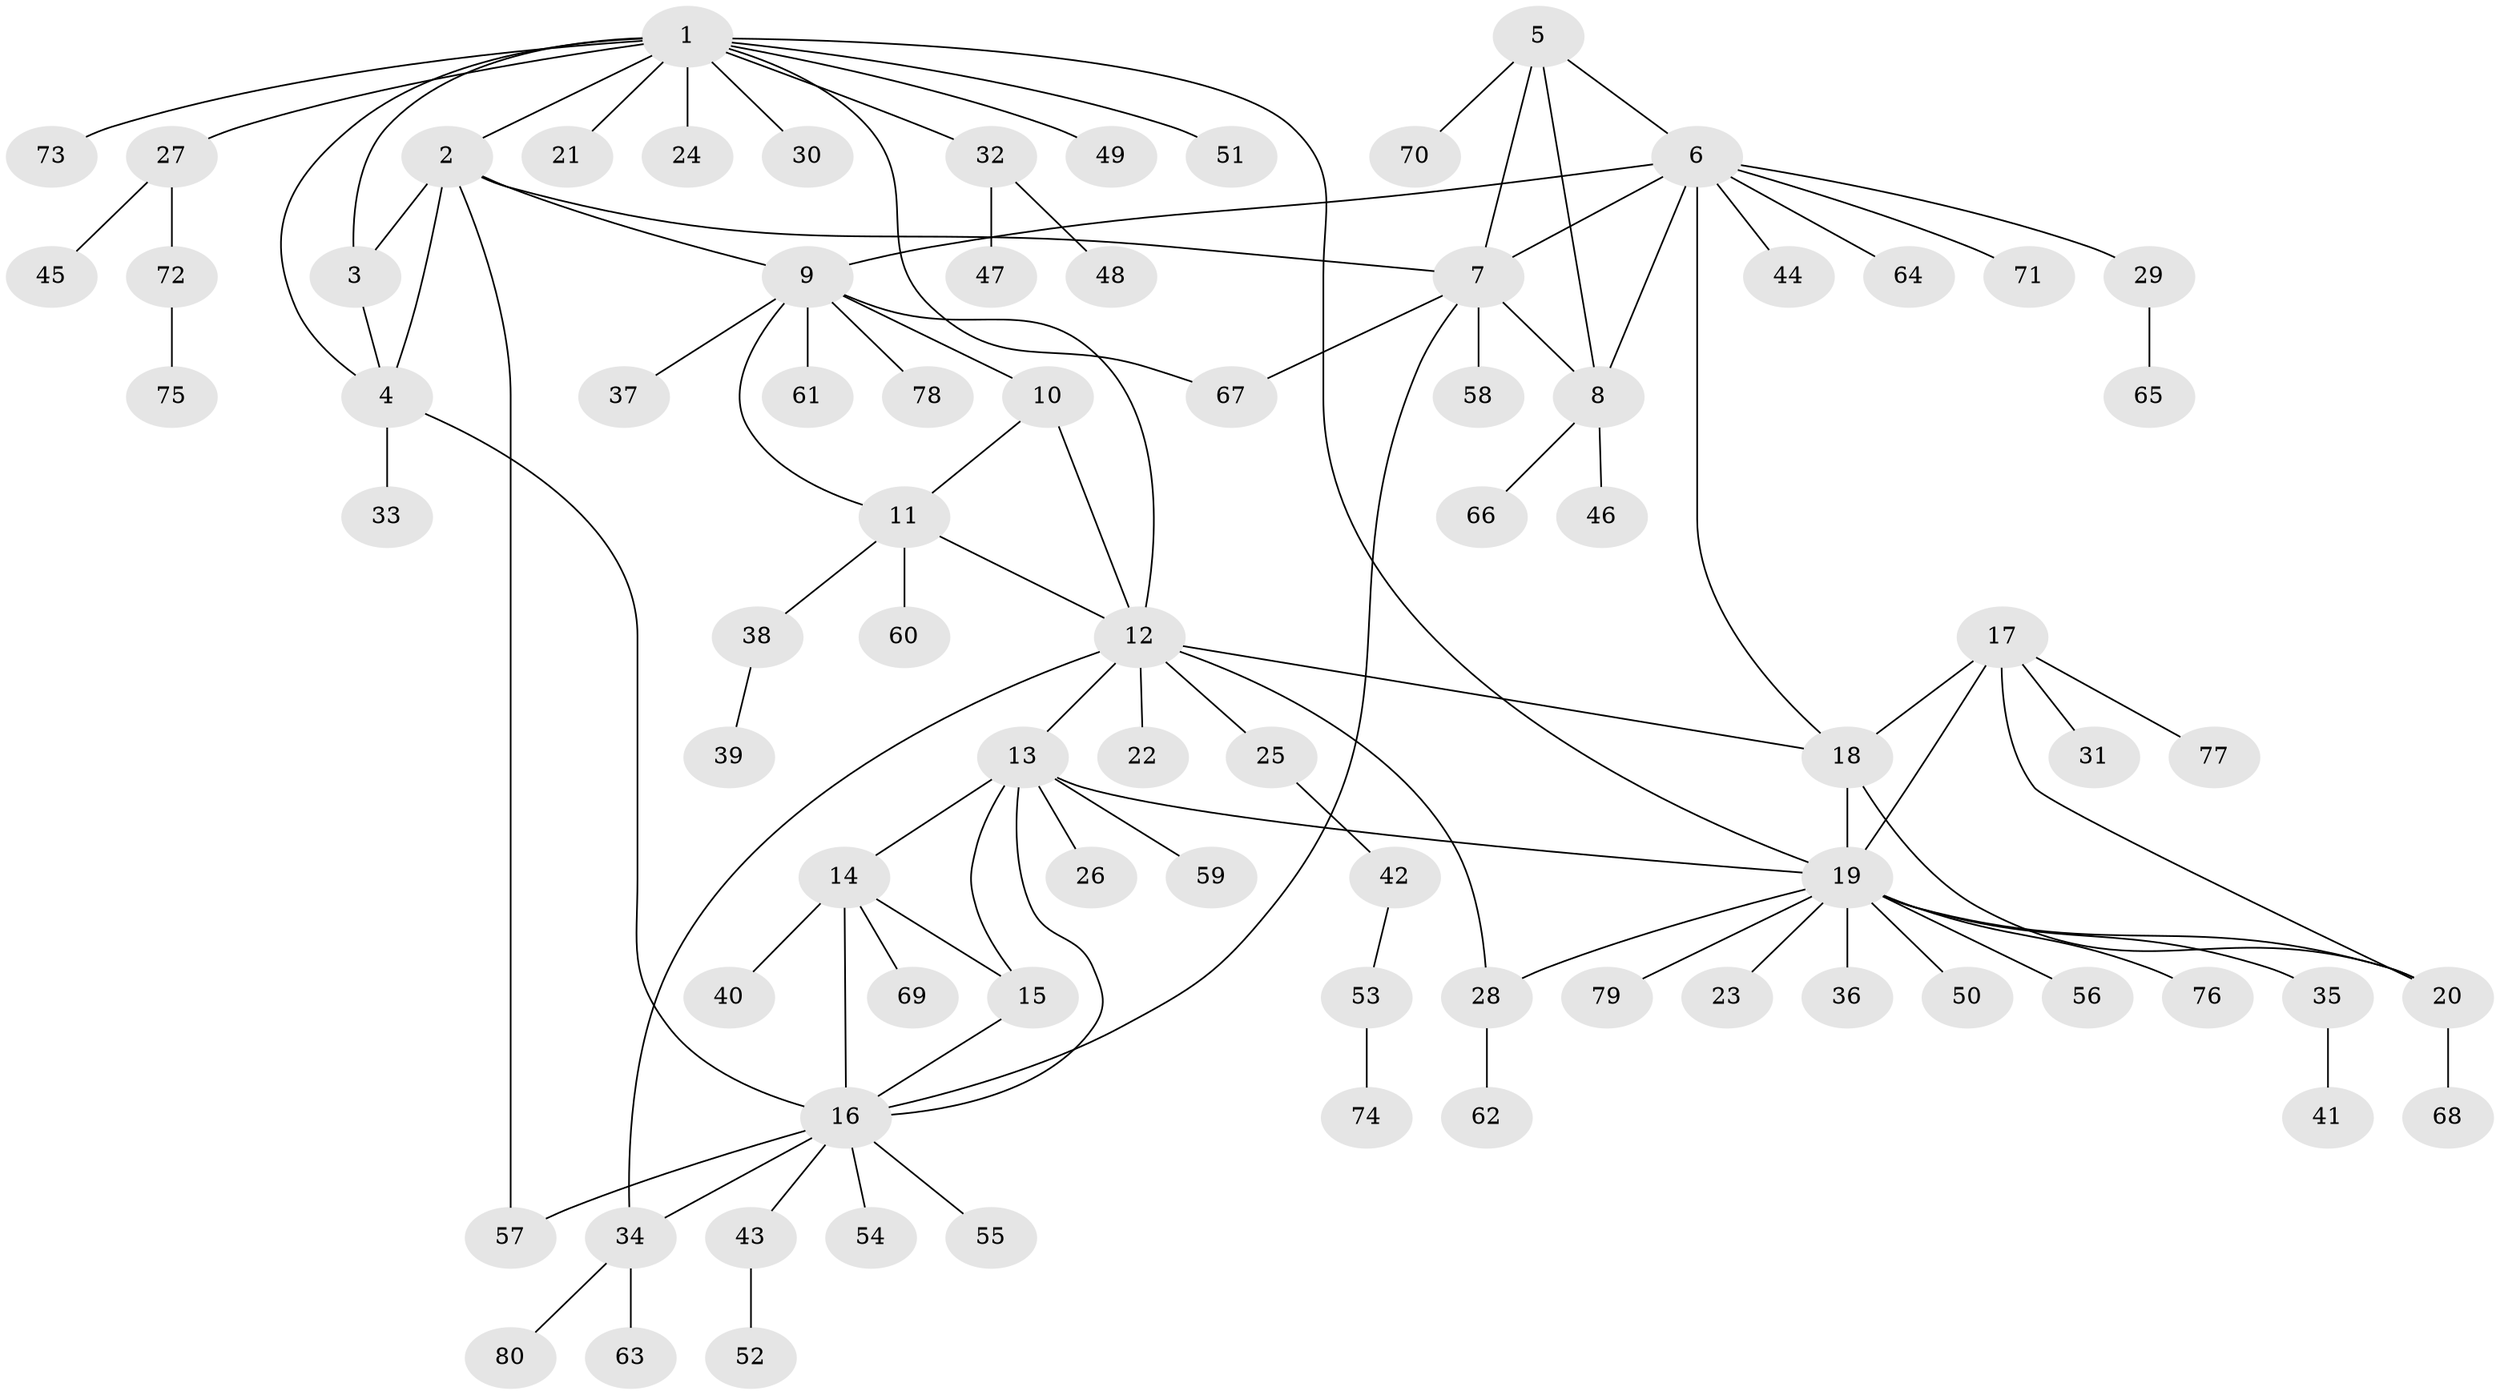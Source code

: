 // coarse degree distribution, {11: 0.03125, 8: 0.03125, 3: 0.0625, 5: 0.03125, 17: 0.03125, 4: 0.0625, 2: 0.09375, 1: 0.65625}
// Generated by graph-tools (version 1.1) at 2025/19/03/04/25 18:19:37]
// undirected, 80 vertices, 104 edges
graph export_dot {
graph [start="1"]
  node [color=gray90,style=filled];
  1;
  2;
  3;
  4;
  5;
  6;
  7;
  8;
  9;
  10;
  11;
  12;
  13;
  14;
  15;
  16;
  17;
  18;
  19;
  20;
  21;
  22;
  23;
  24;
  25;
  26;
  27;
  28;
  29;
  30;
  31;
  32;
  33;
  34;
  35;
  36;
  37;
  38;
  39;
  40;
  41;
  42;
  43;
  44;
  45;
  46;
  47;
  48;
  49;
  50;
  51;
  52;
  53;
  54;
  55;
  56;
  57;
  58;
  59;
  60;
  61;
  62;
  63;
  64;
  65;
  66;
  67;
  68;
  69;
  70;
  71;
  72;
  73;
  74;
  75;
  76;
  77;
  78;
  79;
  80;
  1 -- 2;
  1 -- 3;
  1 -- 4;
  1 -- 19;
  1 -- 21;
  1 -- 24;
  1 -- 27;
  1 -- 30;
  1 -- 32;
  1 -- 49;
  1 -- 51;
  1 -- 67;
  1 -- 73;
  2 -- 3;
  2 -- 4;
  2 -- 7;
  2 -- 9;
  2 -- 57;
  3 -- 4;
  4 -- 16;
  4 -- 33;
  5 -- 6;
  5 -- 7;
  5 -- 8;
  5 -- 70;
  6 -- 7;
  6 -- 8;
  6 -- 9;
  6 -- 18;
  6 -- 29;
  6 -- 44;
  6 -- 64;
  6 -- 71;
  7 -- 8;
  7 -- 16;
  7 -- 58;
  7 -- 67;
  8 -- 46;
  8 -- 66;
  9 -- 10;
  9 -- 11;
  9 -- 12;
  9 -- 37;
  9 -- 61;
  9 -- 78;
  10 -- 11;
  10 -- 12;
  11 -- 12;
  11 -- 38;
  11 -- 60;
  12 -- 13;
  12 -- 18;
  12 -- 22;
  12 -- 25;
  12 -- 28;
  12 -- 34;
  13 -- 14;
  13 -- 15;
  13 -- 16;
  13 -- 19;
  13 -- 26;
  13 -- 59;
  14 -- 15;
  14 -- 16;
  14 -- 40;
  14 -- 69;
  15 -- 16;
  16 -- 34;
  16 -- 43;
  16 -- 54;
  16 -- 55;
  16 -- 57;
  17 -- 18;
  17 -- 19;
  17 -- 20;
  17 -- 31;
  17 -- 77;
  18 -- 19;
  18 -- 20;
  19 -- 20;
  19 -- 23;
  19 -- 28;
  19 -- 35;
  19 -- 36;
  19 -- 50;
  19 -- 56;
  19 -- 76;
  19 -- 79;
  20 -- 68;
  25 -- 42;
  27 -- 45;
  27 -- 72;
  28 -- 62;
  29 -- 65;
  32 -- 47;
  32 -- 48;
  34 -- 63;
  34 -- 80;
  35 -- 41;
  38 -- 39;
  42 -- 53;
  43 -- 52;
  53 -- 74;
  72 -- 75;
}

